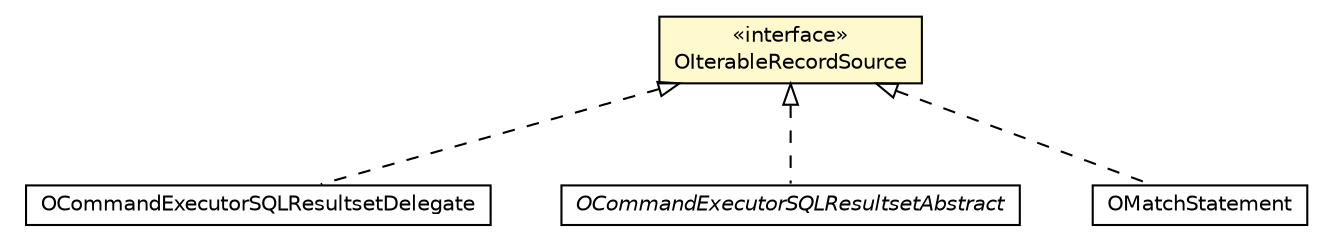 #!/usr/local/bin/dot
#
# Class diagram 
# Generated by UMLGraph version R5_6-24-gf6e263 (http://www.umlgraph.org/)
#

digraph G {
	edge [fontname="Helvetica",fontsize=10,labelfontname="Helvetica",labelfontsize=10];
	node [fontname="Helvetica",fontsize=10,shape=plaintext];
	nodesep=0.25;
	ranksep=0.5;
	// com.orientechnologies.orient.core.sql.OIterableRecordSource
	c4005701 [label=<<table title="com.orientechnologies.orient.core.sql.OIterableRecordSource" border="0" cellborder="1" cellspacing="0" cellpadding="2" port="p" bgcolor="lemonChiffon" href="./OIterableRecordSource.html">
		<tr><td><table border="0" cellspacing="0" cellpadding="1">
<tr><td align="center" balign="center"> &#171;interface&#187; </td></tr>
<tr><td align="center" balign="center"> OIterableRecordSource </td></tr>
		</table></td></tr>
		</table>>, URL="./OIterableRecordSource.html", fontname="Helvetica", fontcolor="black", fontsize=10.0];
	// com.orientechnologies.orient.core.sql.OCommandExecutorSQLResultsetDelegate
	c4005704 [label=<<table title="com.orientechnologies.orient.core.sql.OCommandExecutorSQLResultsetDelegate" border="0" cellborder="1" cellspacing="0" cellpadding="2" port="p" href="./OCommandExecutorSQLResultsetDelegate.html">
		<tr><td><table border="0" cellspacing="0" cellpadding="1">
<tr><td align="center" balign="center"> OCommandExecutorSQLResultsetDelegate </td></tr>
		</table></td></tr>
		</table>>, URL="./OCommandExecutorSQLResultsetDelegate.html", fontname="Helvetica", fontcolor="black", fontsize=10.0];
	// com.orientechnologies.orient.core.sql.OCommandExecutorSQLResultsetAbstract
	c4005730 [label=<<table title="com.orientechnologies.orient.core.sql.OCommandExecutorSQLResultsetAbstract" border="0" cellborder="1" cellspacing="0" cellpadding="2" port="p" href="./OCommandExecutorSQLResultsetAbstract.html">
		<tr><td><table border="0" cellspacing="0" cellpadding="1">
<tr><td align="center" balign="center"><font face="Helvetica-Oblique"> OCommandExecutorSQLResultsetAbstract </font></td></tr>
		</table></td></tr>
		</table>>, URL="./OCommandExecutorSQLResultsetAbstract.html", fontname="Helvetica", fontcolor="black", fontsize=10.0];
	// com.orientechnologies.orient.core.sql.parser.OMatchStatement
	c4005761 [label=<<table title="com.orientechnologies.orient.core.sql.parser.OMatchStatement" border="0" cellborder="1" cellspacing="0" cellpadding="2" port="p" href="./parser/OMatchStatement.html">
		<tr><td><table border="0" cellspacing="0" cellpadding="1">
<tr><td align="center" balign="center"> OMatchStatement </td></tr>
		</table></td></tr>
		</table>>, URL="./parser/OMatchStatement.html", fontname="Helvetica", fontcolor="black", fontsize=10.0];
	//com.orientechnologies.orient.core.sql.OCommandExecutorSQLResultsetDelegate implements com.orientechnologies.orient.core.sql.OIterableRecordSource
	c4005701:p -> c4005704:p [dir=back,arrowtail=empty,style=dashed];
	//com.orientechnologies.orient.core.sql.OCommandExecutorSQLResultsetAbstract implements com.orientechnologies.orient.core.sql.OIterableRecordSource
	c4005701:p -> c4005730:p [dir=back,arrowtail=empty,style=dashed];
	//com.orientechnologies.orient.core.sql.parser.OMatchStatement implements com.orientechnologies.orient.core.sql.OIterableRecordSource
	c4005701:p -> c4005761:p [dir=back,arrowtail=empty,style=dashed];
}

